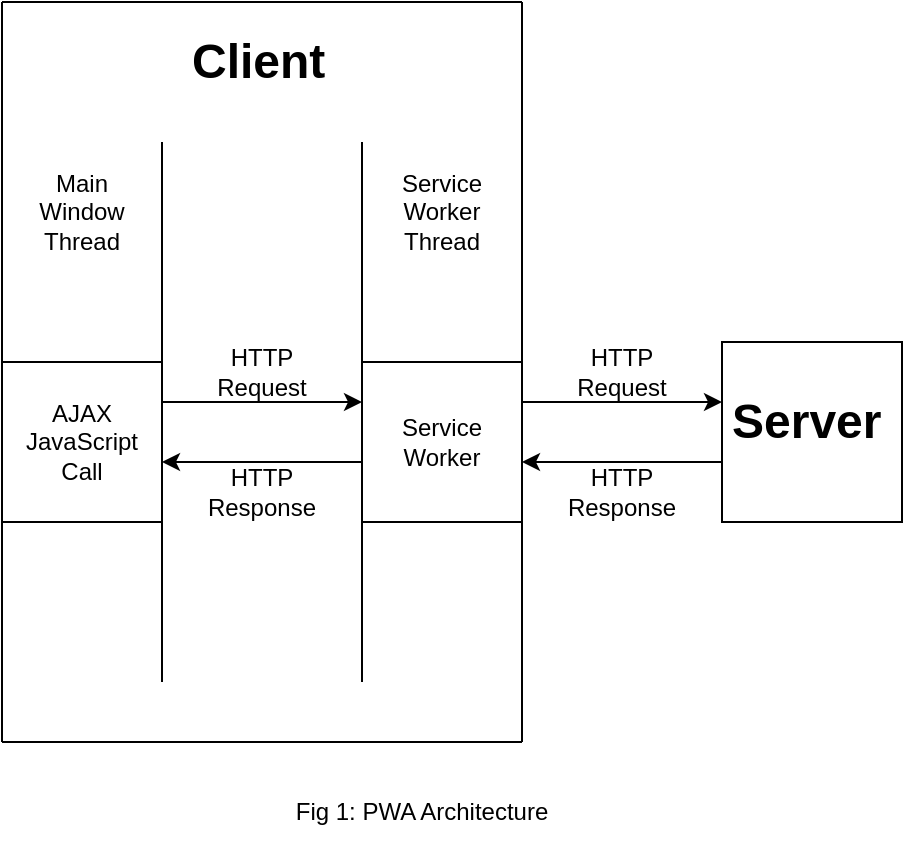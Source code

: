 <mxfile version="21.3.2" type="github">
  <diagram name="Page-1" id="LiBG0f6Ud3o7dusU4buq">
    <mxGraphModel dx="794" dy="470" grid="1" gridSize="10" guides="1" tooltips="1" connect="1" arrows="1" fold="1" page="1" pageScale="1" pageWidth="850" pageHeight="1100" math="0" shadow="0">
      <root>
        <mxCell id="0" />
        <mxCell id="1" parent="0" />
        <mxCell id="D3ZRM21QkUFcYyvOqE70-18" value="" style="group" vertex="1" connectable="0" parent="1">
          <mxGeometry x="120" y="200" width="100" height="30" as="geometry" />
        </mxCell>
        <mxCell id="D3ZRM21QkUFcYyvOqE70-16" value="" style="endArrow=classic;html=1;rounded=0;" edge="1" parent="D3ZRM21QkUFcYyvOqE70-18">
          <mxGeometry width="50" height="50" relative="1" as="geometry">
            <mxPoint y="30" as="sourcePoint" />
            <mxPoint x="100" y="30" as="targetPoint" />
          </mxGeometry>
        </mxCell>
        <mxCell id="D3ZRM21QkUFcYyvOqE70-17" value="HTTP Request" style="text;html=1;strokeColor=none;fillColor=none;align=center;verticalAlign=middle;whiteSpace=wrap;rounded=0;" vertex="1" parent="D3ZRM21QkUFcYyvOqE70-18">
          <mxGeometry x="20" width="60" height="30" as="geometry" />
        </mxCell>
        <mxCell id="D3ZRM21QkUFcYyvOqE70-19" value="" style="group" vertex="1" connectable="0" parent="1">
          <mxGeometry x="300" y="200" width="100" height="30" as="geometry" />
        </mxCell>
        <mxCell id="D3ZRM21QkUFcYyvOqE70-20" value="" style="endArrow=classic;html=1;rounded=0;" edge="1" parent="D3ZRM21QkUFcYyvOqE70-19">
          <mxGeometry width="50" height="50" relative="1" as="geometry">
            <mxPoint y="30" as="sourcePoint" />
            <mxPoint x="100" y="30" as="targetPoint" />
          </mxGeometry>
        </mxCell>
        <mxCell id="D3ZRM21QkUFcYyvOqE70-21" value="HTTP Request" style="text;html=1;strokeColor=none;fillColor=none;align=center;verticalAlign=middle;whiteSpace=wrap;rounded=0;" vertex="1" parent="D3ZRM21QkUFcYyvOqE70-19">
          <mxGeometry x="20" width="60" height="30" as="geometry" />
        </mxCell>
        <mxCell id="D3ZRM21QkUFcYyvOqE70-24" value="" style="group" vertex="1" connectable="0" parent="1">
          <mxGeometry x="300" y="260" width="100" height="30" as="geometry" />
        </mxCell>
        <mxCell id="D3ZRM21QkUFcYyvOqE70-22" value="" style="endArrow=classic;html=1;rounded=0;" edge="1" parent="D3ZRM21QkUFcYyvOqE70-24">
          <mxGeometry width="50" height="50" relative="1" as="geometry">
            <mxPoint x="100" as="sourcePoint" />
            <mxPoint as="targetPoint" />
          </mxGeometry>
        </mxCell>
        <mxCell id="D3ZRM21QkUFcYyvOqE70-23" value="HTTP Response" style="text;html=1;strokeColor=none;fillColor=none;align=center;verticalAlign=middle;whiteSpace=wrap;rounded=0;" vertex="1" parent="D3ZRM21QkUFcYyvOqE70-24">
          <mxGeometry x="20" width="60" height="30" as="geometry" />
        </mxCell>
        <mxCell id="D3ZRM21QkUFcYyvOqE70-28" value="Fig 1: PWA Architecture" style="text;html=1;strokeColor=none;fillColor=none;align=center;verticalAlign=middle;whiteSpace=wrap;rounded=0;" vertex="1" parent="1">
          <mxGeometry x="170" y="420" width="160" height="30" as="geometry" />
        </mxCell>
        <mxCell id="D3ZRM21QkUFcYyvOqE70-12" value="" style="whiteSpace=wrap;html=1;aspect=fixed;" vertex="1" parent="1">
          <mxGeometry x="400" y="200" width="90" height="90" as="geometry" />
        </mxCell>
        <mxCell id="D3ZRM21QkUFcYyvOqE70-7" value="Service Worker" style="whiteSpace=wrap;html=1;aspect=fixed;" vertex="1" parent="1">
          <mxGeometry x="220" y="210" width="80" height="80" as="geometry" />
        </mxCell>
        <mxCell id="D3ZRM21QkUFcYyvOqE70-8" value="" style="endArrow=none;html=1;rounded=0;" edge="1" parent="1">
          <mxGeometry width="50" height="50" relative="1" as="geometry">
            <mxPoint x="220" y="370" as="sourcePoint" />
            <mxPoint x="220" y="100" as="targetPoint" />
          </mxGeometry>
        </mxCell>
        <mxCell id="D3ZRM21QkUFcYyvOqE70-9" value="" style="endArrow=none;html=1;rounded=0;" edge="1" parent="1">
          <mxGeometry width="50" height="50" relative="1" as="geometry">
            <mxPoint x="300" y="400" as="sourcePoint" />
            <mxPoint x="300" y="30" as="targetPoint" />
          </mxGeometry>
        </mxCell>
        <mxCell id="D3ZRM21QkUFcYyvOqE70-10" value="Service Worker Thread" style="text;html=1;strokeColor=none;fillColor=none;align=center;verticalAlign=middle;whiteSpace=wrap;rounded=0;" vertex="1" parent="1">
          <mxGeometry x="230" y="120" width="60" height="30" as="geometry" />
        </mxCell>
        <mxCell id="D3ZRM21QkUFcYyvOqE70-25" value="" style="group" vertex="1" connectable="0" parent="1">
          <mxGeometry x="120" y="260" width="100" height="30" as="geometry" />
        </mxCell>
        <mxCell id="D3ZRM21QkUFcYyvOqE70-26" value="" style="endArrow=classic;html=1;rounded=0;" edge="1" parent="D3ZRM21QkUFcYyvOqE70-25">
          <mxGeometry width="50" height="50" relative="1" as="geometry">
            <mxPoint x="100" as="sourcePoint" />
            <mxPoint as="targetPoint" />
          </mxGeometry>
        </mxCell>
        <mxCell id="D3ZRM21QkUFcYyvOqE70-27" value="HTTP Response" style="text;html=1;strokeColor=none;fillColor=none;align=center;verticalAlign=middle;whiteSpace=wrap;rounded=0;" vertex="1" parent="D3ZRM21QkUFcYyvOqE70-25">
          <mxGeometry x="20" width="60" height="30" as="geometry" />
        </mxCell>
        <mxCell id="D3ZRM21QkUFcYyvOqE70-1" value="AJAX JavaScript Call" style="whiteSpace=wrap;html=1;aspect=fixed;" vertex="1" parent="1">
          <mxGeometry x="40" y="210" width="80" height="80" as="geometry" />
        </mxCell>
        <mxCell id="D3ZRM21QkUFcYyvOqE70-2" value="" style="endArrow=none;html=1;rounded=0;" edge="1" parent="1">
          <mxGeometry width="50" height="50" relative="1" as="geometry">
            <mxPoint x="40" y="400" as="sourcePoint" />
            <mxPoint x="40" y="30" as="targetPoint" />
          </mxGeometry>
        </mxCell>
        <mxCell id="D3ZRM21QkUFcYyvOqE70-3" value="" style="endArrow=none;html=1;rounded=0;" edge="1" parent="1">
          <mxGeometry width="50" height="50" relative="1" as="geometry">
            <mxPoint x="120" y="370" as="sourcePoint" />
            <mxPoint x="120" y="100" as="targetPoint" />
          </mxGeometry>
        </mxCell>
        <mxCell id="D3ZRM21QkUFcYyvOqE70-4" value="Main Window Thread" style="text;html=1;strokeColor=none;fillColor=none;align=center;verticalAlign=middle;whiteSpace=wrap;rounded=0;" vertex="1" parent="1">
          <mxGeometry x="50" y="120" width="60" height="30" as="geometry" />
        </mxCell>
        <mxCell id="D3ZRM21QkUFcYyvOqE70-30" value="" style="endArrow=none;html=1;rounded=0;" edge="1" parent="1">
          <mxGeometry width="50" height="50" relative="1" as="geometry">
            <mxPoint x="40" y="30" as="sourcePoint" />
            <mxPoint x="300" y="30" as="targetPoint" />
          </mxGeometry>
        </mxCell>
        <mxCell id="D3ZRM21QkUFcYyvOqE70-31" value="" style="endArrow=none;html=1;rounded=0;" edge="1" parent="1">
          <mxGeometry width="50" height="50" relative="1" as="geometry">
            <mxPoint x="40" y="400" as="sourcePoint" />
            <mxPoint x="300" y="400" as="targetPoint" />
          </mxGeometry>
        </mxCell>
        <mxCell id="D3ZRM21QkUFcYyvOqE70-32" value="&lt;h1&gt;Client&lt;/h1&gt;" style="text;html=1;strokeColor=none;fillColor=none;spacing=5;spacingTop=-20;whiteSpace=wrap;overflow=hidden;rounded=0;" vertex="1" parent="1">
          <mxGeometry x="130" y="40" width="80" height="40" as="geometry" />
        </mxCell>
        <mxCell id="D3ZRM21QkUFcYyvOqE70-33" value="&lt;h1&gt;Server&lt;/h1&gt;" style="text;html=1;strokeColor=none;fillColor=none;spacing=5;spacingTop=-20;whiteSpace=wrap;overflow=hidden;rounded=0;" vertex="1" parent="1">
          <mxGeometry x="400" y="220" width="90" height="40" as="geometry" />
        </mxCell>
      </root>
    </mxGraphModel>
  </diagram>
</mxfile>
